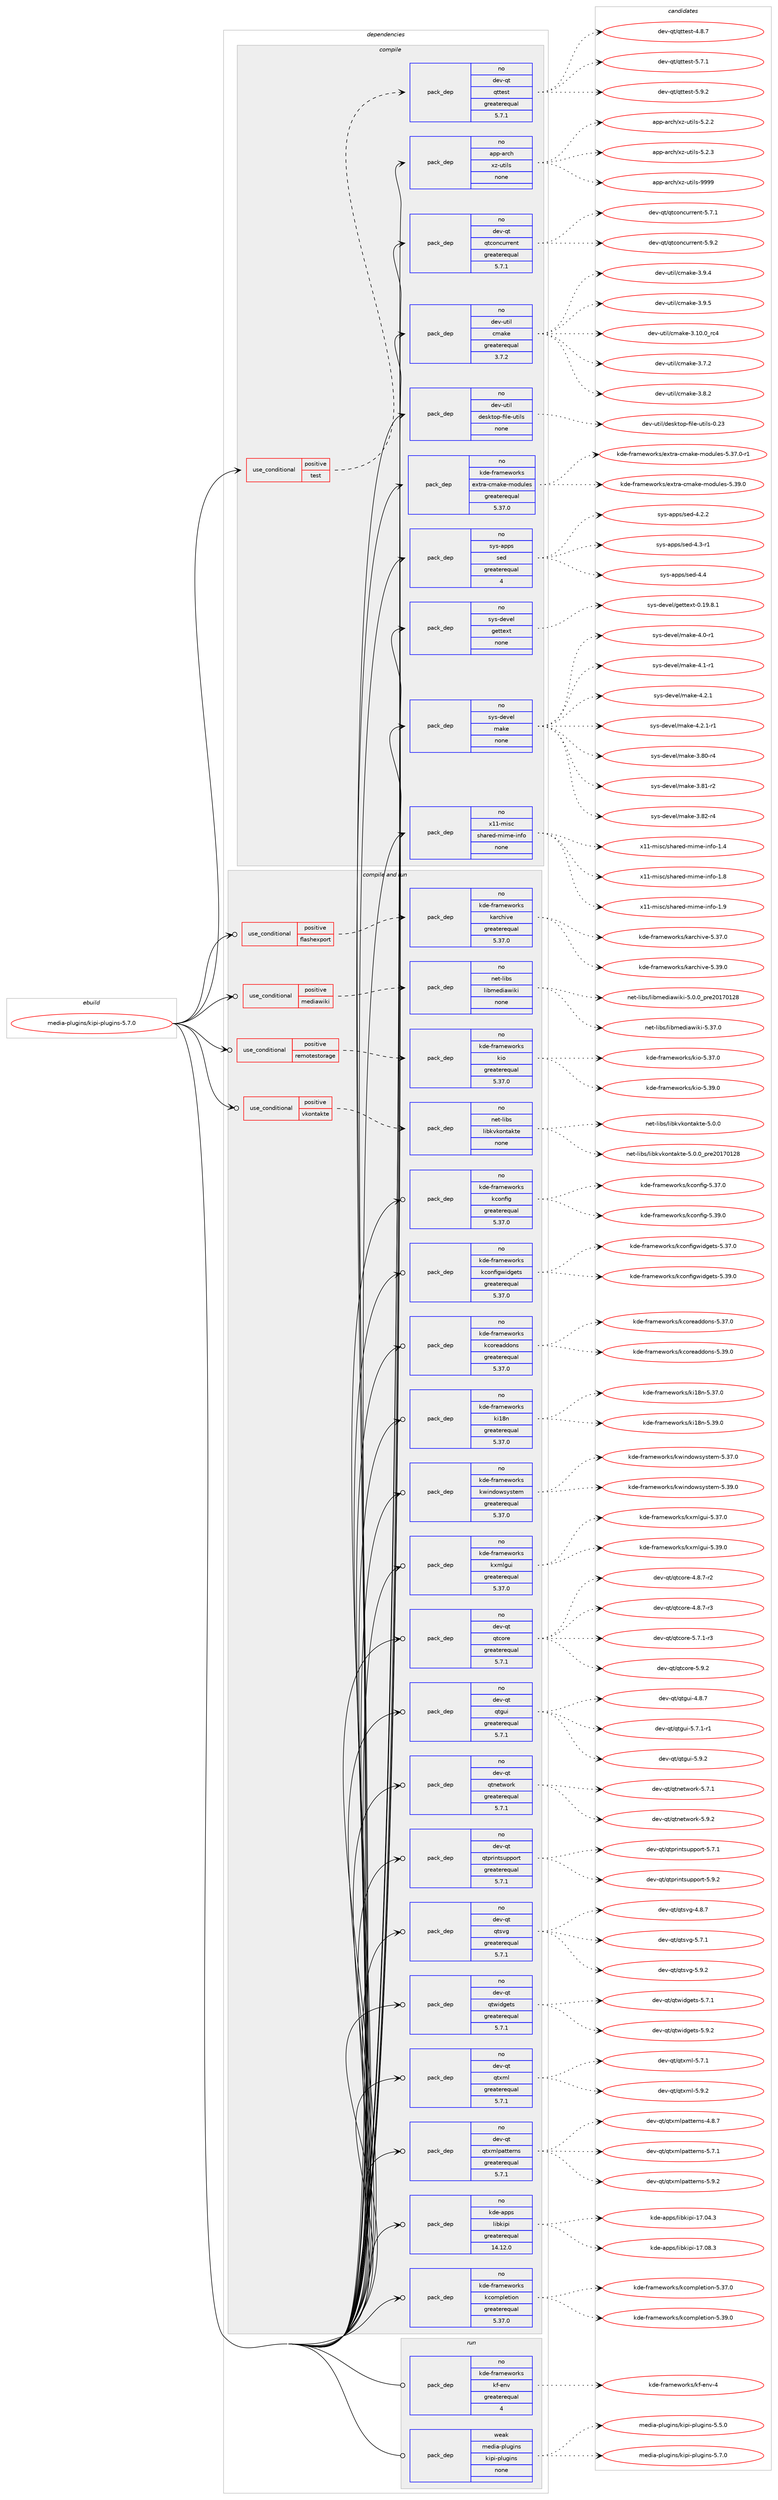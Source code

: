 digraph prolog {

# *************
# Graph options
# *************

newrank=true;
concentrate=true;
compound=true;
graph [rankdir=LR,fontname=Helvetica,fontsize=10,ranksep=1.5];#, ranksep=2.5, nodesep=0.2];
edge  [arrowhead=vee];
node  [fontname=Helvetica,fontsize=10];

# **********
# The ebuild
# **********

subgraph cluster_leftcol {
color=gray;
rank=same;
label=<<i>ebuild</i>>;
id [label="media-plugins/kipi-plugins-5.7.0", color=red, width=4, href="../media-plugins/kipi-plugins-5.7.0.svg"];
}

# ****************
# The dependencies
# ****************

subgraph cluster_midcol {
color=gray;
label=<<i>dependencies</i>>;
subgraph cluster_compile {
fillcolor="#eeeeee";
style=filled;
label=<<i>compile</i>>;
subgraph cond92418 {
dependency375012 [label=<<TABLE BORDER="0" CELLBORDER="1" CELLSPACING="0" CELLPADDING="4"><TR><TD ROWSPAN="3" CELLPADDING="10">use_conditional</TD></TR><TR><TD>positive</TD></TR><TR><TD>test</TD></TR></TABLE>>, shape=none, color=red];
subgraph pack276595 {
dependency375013 [label=<<TABLE BORDER="0" CELLBORDER="1" CELLSPACING="0" CELLPADDING="4" WIDTH="220"><TR><TD ROWSPAN="6" CELLPADDING="30">pack_dep</TD></TR><TR><TD WIDTH="110">no</TD></TR><TR><TD>dev-qt</TD></TR><TR><TD>qttest</TD></TR><TR><TD>greaterequal</TD></TR><TR><TD>5.7.1</TD></TR></TABLE>>, shape=none, color=blue];
}
dependency375012:e -> dependency375013:w [weight=20,style="dashed",arrowhead="vee"];
}
id:e -> dependency375012:w [weight=20,style="solid",arrowhead="vee"];
subgraph pack276596 {
dependency375014 [label=<<TABLE BORDER="0" CELLBORDER="1" CELLSPACING="0" CELLPADDING="4" WIDTH="220"><TR><TD ROWSPAN="6" CELLPADDING="30">pack_dep</TD></TR><TR><TD WIDTH="110">no</TD></TR><TR><TD>app-arch</TD></TR><TR><TD>xz-utils</TD></TR><TR><TD>none</TD></TR><TR><TD></TD></TR></TABLE>>, shape=none, color=blue];
}
id:e -> dependency375014:w [weight=20,style="solid",arrowhead="vee"];
subgraph pack276597 {
dependency375015 [label=<<TABLE BORDER="0" CELLBORDER="1" CELLSPACING="0" CELLPADDING="4" WIDTH="220"><TR><TD ROWSPAN="6" CELLPADDING="30">pack_dep</TD></TR><TR><TD WIDTH="110">no</TD></TR><TR><TD>dev-qt</TD></TR><TR><TD>qtconcurrent</TD></TR><TR><TD>greaterequal</TD></TR><TR><TD>5.7.1</TD></TR></TABLE>>, shape=none, color=blue];
}
id:e -> dependency375015:w [weight=20,style="solid",arrowhead="vee"];
subgraph pack276598 {
dependency375016 [label=<<TABLE BORDER="0" CELLBORDER="1" CELLSPACING="0" CELLPADDING="4" WIDTH="220"><TR><TD ROWSPAN="6" CELLPADDING="30">pack_dep</TD></TR><TR><TD WIDTH="110">no</TD></TR><TR><TD>dev-util</TD></TR><TR><TD>cmake</TD></TR><TR><TD>greaterequal</TD></TR><TR><TD>3.7.2</TD></TR></TABLE>>, shape=none, color=blue];
}
id:e -> dependency375016:w [weight=20,style="solid",arrowhead="vee"];
subgraph pack276599 {
dependency375017 [label=<<TABLE BORDER="0" CELLBORDER="1" CELLSPACING="0" CELLPADDING="4" WIDTH="220"><TR><TD ROWSPAN="6" CELLPADDING="30">pack_dep</TD></TR><TR><TD WIDTH="110">no</TD></TR><TR><TD>dev-util</TD></TR><TR><TD>desktop-file-utils</TD></TR><TR><TD>none</TD></TR><TR><TD></TD></TR></TABLE>>, shape=none, color=blue];
}
id:e -> dependency375017:w [weight=20,style="solid",arrowhead="vee"];
subgraph pack276600 {
dependency375018 [label=<<TABLE BORDER="0" CELLBORDER="1" CELLSPACING="0" CELLPADDING="4" WIDTH="220"><TR><TD ROWSPAN="6" CELLPADDING="30">pack_dep</TD></TR><TR><TD WIDTH="110">no</TD></TR><TR><TD>kde-frameworks</TD></TR><TR><TD>extra-cmake-modules</TD></TR><TR><TD>greaterequal</TD></TR><TR><TD>5.37.0</TD></TR></TABLE>>, shape=none, color=blue];
}
id:e -> dependency375018:w [weight=20,style="solid",arrowhead="vee"];
subgraph pack276601 {
dependency375019 [label=<<TABLE BORDER="0" CELLBORDER="1" CELLSPACING="0" CELLPADDING="4" WIDTH="220"><TR><TD ROWSPAN="6" CELLPADDING="30">pack_dep</TD></TR><TR><TD WIDTH="110">no</TD></TR><TR><TD>sys-apps</TD></TR><TR><TD>sed</TD></TR><TR><TD>greaterequal</TD></TR><TR><TD>4</TD></TR></TABLE>>, shape=none, color=blue];
}
id:e -> dependency375019:w [weight=20,style="solid",arrowhead="vee"];
subgraph pack276602 {
dependency375020 [label=<<TABLE BORDER="0" CELLBORDER="1" CELLSPACING="0" CELLPADDING="4" WIDTH="220"><TR><TD ROWSPAN="6" CELLPADDING="30">pack_dep</TD></TR><TR><TD WIDTH="110">no</TD></TR><TR><TD>sys-devel</TD></TR><TR><TD>gettext</TD></TR><TR><TD>none</TD></TR><TR><TD></TD></TR></TABLE>>, shape=none, color=blue];
}
id:e -> dependency375020:w [weight=20,style="solid",arrowhead="vee"];
subgraph pack276603 {
dependency375021 [label=<<TABLE BORDER="0" CELLBORDER="1" CELLSPACING="0" CELLPADDING="4" WIDTH="220"><TR><TD ROWSPAN="6" CELLPADDING="30">pack_dep</TD></TR><TR><TD WIDTH="110">no</TD></TR><TR><TD>sys-devel</TD></TR><TR><TD>make</TD></TR><TR><TD>none</TD></TR><TR><TD></TD></TR></TABLE>>, shape=none, color=blue];
}
id:e -> dependency375021:w [weight=20,style="solid",arrowhead="vee"];
subgraph pack276604 {
dependency375022 [label=<<TABLE BORDER="0" CELLBORDER="1" CELLSPACING="0" CELLPADDING="4" WIDTH="220"><TR><TD ROWSPAN="6" CELLPADDING="30">pack_dep</TD></TR><TR><TD WIDTH="110">no</TD></TR><TR><TD>x11-misc</TD></TR><TR><TD>shared-mime-info</TD></TR><TR><TD>none</TD></TR><TR><TD></TD></TR></TABLE>>, shape=none, color=blue];
}
id:e -> dependency375022:w [weight=20,style="solid",arrowhead="vee"];
}
subgraph cluster_compileandrun {
fillcolor="#eeeeee";
style=filled;
label=<<i>compile and run</i>>;
subgraph cond92419 {
dependency375023 [label=<<TABLE BORDER="0" CELLBORDER="1" CELLSPACING="0" CELLPADDING="4"><TR><TD ROWSPAN="3" CELLPADDING="10">use_conditional</TD></TR><TR><TD>positive</TD></TR><TR><TD>flashexport</TD></TR></TABLE>>, shape=none, color=red];
subgraph pack276605 {
dependency375024 [label=<<TABLE BORDER="0" CELLBORDER="1" CELLSPACING="0" CELLPADDING="4" WIDTH="220"><TR><TD ROWSPAN="6" CELLPADDING="30">pack_dep</TD></TR><TR><TD WIDTH="110">no</TD></TR><TR><TD>kde-frameworks</TD></TR><TR><TD>karchive</TD></TR><TR><TD>greaterequal</TD></TR><TR><TD>5.37.0</TD></TR></TABLE>>, shape=none, color=blue];
}
dependency375023:e -> dependency375024:w [weight=20,style="dashed",arrowhead="vee"];
}
id:e -> dependency375023:w [weight=20,style="solid",arrowhead="odotvee"];
subgraph cond92420 {
dependency375025 [label=<<TABLE BORDER="0" CELLBORDER="1" CELLSPACING="0" CELLPADDING="4"><TR><TD ROWSPAN="3" CELLPADDING="10">use_conditional</TD></TR><TR><TD>positive</TD></TR><TR><TD>mediawiki</TD></TR></TABLE>>, shape=none, color=red];
subgraph pack276606 {
dependency375026 [label=<<TABLE BORDER="0" CELLBORDER="1" CELLSPACING="0" CELLPADDING="4" WIDTH="220"><TR><TD ROWSPAN="6" CELLPADDING="30">pack_dep</TD></TR><TR><TD WIDTH="110">no</TD></TR><TR><TD>net-libs</TD></TR><TR><TD>libmediawiki</TD></TR><TR><TD>none</TD></TR><TR><TD></TD></TR></TABLE>>, shape=none, color=blue];
}
dependency375025:e -> dependency375026:w [weight=20,style="dashed",arrowhead="vee"];
}
id:e -> dependency375025:w [weight=20,style="solid",arrowhead="odotvee"];
subgraph cond92421 {
dependency375027 [label=<<TABLE BORDER="0" CELLBORDER="1" CELLSPACING="0" CELLPADDING="4"><TR><TD ROWSPAN="3" CELLPADDING="10">use_conditional</TD></TR><TR><TD>positive</TD></TR><TR><TD>remotestorage</TD></TR></TABLE>>, shape=none, color=red];
subgraph pack276607 {
dependency375028 [label=<<TABLE BORDER="0" CELLBORDER="1" CELLSPACING="0" CELLPADDING="4" WIDTH="220"><TR><TD ROWSPAN="6" CELLPADDING="30">pack_dep</TD></TR><TR><TD WIDTH="110">no</TD></TR><TR><TD>kde-frameworks</TD></TR><TR><TD>kio</TD></TR><TR><TD>greaterequal</TD></TR><TR><TD>5.37.0</TD></TR></TABLE>>, shape=none, color=blue];
}
dependency375027:e -> dependency375028:w [weight=20,style="dashed",arrowhead="vee"];
}
id:e -> dependency375027:w [weight=20,style="solid",arrowhead="odotvee"];
subgraph cond92422 {
dependency375029 [label=<<TABLE BORDER="0" CELLBORDER="1" CELLSPACING="0" CELLPADDING="4"><TR><TD ROWSPAN="3" CELLPADDING="10">use_conditional</TD></TR><TR><TD>positive</TD></TR><TR><TD>vkontakte</TD></TR></TABLE>>, shape=none, color=red];
subgraph pack276608 {
dependency375030 [label=<<TABLE BORDER="0" CELLBORDER="1" CELLSPACING="0" CELLPADDING="4" WIDTH="220"><TR><TD ROWSPAN="6" CELLPADDING="30">pack_dep</TD></TR><TR><TD WIDTH="110">no</TD></TR><TR><TD>net-libs</TD></TR><TR><TD>libkvkontakte</TD></TR><TR><TD>none</TD></TR><TR><TD></TD></TR></TABLE>>, shape=none, color=blue];
}
dependency375029:e -> dependency375030:w [weight=20,style="dashed",arrowhead="vee"];
}
id:e -> dependency375029:w [weight=20,style="solid",arrowhead="odotvee"];
subgraph pack276609 {
dependency375031 [label=<<TABLE BORDER="0" CELLBORDER="1" CELLSPACING="0" CELLPADDING="4" WIDTH="220"><TR><TD ROWSPAN="6" CELLPADDING="30">pack_dep</TD></TR><TR><TD WIDTH="110">no</TD></TR><TR><TD>dev-qt</TD></TR><TR><TD>qtcore</TD></TR><TR><TD>greaterequal</TD></TR><TR><TD>5.7.1</TD></TR></TABLE>>, shape=none, color=blue];
}
id:e -> dependency375031:w [weight=20,style="solid",arrowhead="odotvee"];
subgraph pack276610 {
dependency375032 [label=<<TABLE BORDER="0" CELLBORDER="1" CELLSPACING="0" CELLPADDING="4" WIDTH="220"><TR><TD ROWSPAN="6" CELLPADDING="30">pack_dep</TD></TR><TR><TD WIDTH="110">no</TD></TR><TR><TD>dev-qt</TD></TR><TR><TD>qtgui</TD></TR><TR><TD>greaterequal</TD></TR><TR><TD>5.7.1</TD></TR></TABLE>>, shape=none, color=blue];
}
id:e -> dependency375032:w [weight=20,style="solid",arrowhead="odotvee"];
subgraph pack276611 {
dependency375033 [label=<<TABLE BORDER="0" CELLBORDER="1" CELLSPACING="0" CELLPADDING="4" WIDTH="220"><TR><TD ROWSPAN="6" CELLPADDING="30">pack_dep</TD></TR><TR><TD WIDTH="110">no</TD></TR><TR><TD>dev-qt</TD></TR><TR><TD>qtnetwork</TD></TR><TR><TD>greaterequal</TD></TR><TR><TD>5.7.1</TD></TR></TABLE>>, shape=none, color=blue];
}
id:e -> dependency375033:w [weight=20,style="solid",arrowhead="odotvee"];
subgraph pack276612 {
dependency375034 [label=<<TABLE BORDER="0" CELLBORDER="1" CELLSPACING="0" CELLPADDING="4" WIDTH="220"><TR><TD ROWSPAN="6" CELLPADDING="30">pack_dep</TD></TR><TR><TD WIDTH="110">no</TD></TR><TR><TD>dev-qt</TD></TR><TR><TD>qtprintsupport</TD></TR><TR><TD>greaterequal</TD></TR><TR><TD>5.7.1</TD></TR></TABLE>>, shape=none, color=blue];
}
id:e -> dependency375034:w [weight=20,style="solid",arrowhead="odotvee"];
subgraph pack276613 {
dependency375035 [label=<<TABLE BORDER="0" CELLBORDER="1" CELLSPACING="0" CELLPADDING="4" WIDTH="220"><TR><TD ROWSPAN="6" CELLPADDING="30">pack_dep</TD></TR><TR><TD WIDTH="110">no</TD></TR><TR><TD>dev-qt</TD></TR><TR><TD>qtsvg</TD></TR><TR><TD>greaterequal</TD></TR><TR><TD>5.7.1</TD></TR></TABLE>>, shape=none, color=blue];
}
id:e -> dependency375035:w [weight=20,style="solid",arrowhead="odotvee"];
subgraph pack276614 {
dependency375036 [label=<<TABLE BORDER="0" CELLBORDER="1" CELLSPACING="0" CELLPADDING="4" WIDTH="220"><TR><TD ROWSPAN="6" CELLPADDING="30">pack_dep</TD></TR><TR><TD WIDTH="110">no</TD></TR><TR><TD>dev-qt</TD></TR><TR><TD>qtwidgets</TD></TR><TR><TD>greaterequal</TD></TR><TR><TD>5.7.1</TD></TR></TABLE>>, shape=none, color=blue];
}
id:e -> dependency375036:w [weight=20,style="solid",arrowhead="odotvee"];
subgraph pack276615 {
dependency375037 [label=<<TABLE BORDER="0" CELLBORDER="1" CELLSPACING="0" CELLPADDING="4" WIDTH="220"><TR><TD ROWSPAN="6" CELLPADDING="30">pack_dep</TD></TR><TR><TD WIDTH="110">no</TD></TR><TR><TD>dev-qt</TD></TR><TR><TD>qtxml</TD></TR><TR><TD>greaterequal</TD></TR><TR><TD>5.7.1</TD></TR></TABLE>>, shape=none, color=blue];
}
id:e -> dependency375037:w [weight=20,style="solid",arrowhead="odotvee"];
subgraph pack276616 {
dependency375038 [label=<<TABLE BORDER="0" CELLBORDER="1" CELLSPACING="0" CELLPADDING="4" WIDTH="220"><TR><TD ROWSPAN="6" CELLPADDING="30">pack_dep</TD></TR><TR><TD WIDTH="110">no</TD></TR><TR><TD>dev-qt</TD></TR><TR><TD>qtxmlpatterns</TD></TR><TR><TD>greaterequal</TD></TR><TR><TD>5.7.1</TD></TR></TABLE>>, shape=none, color=blue];
}
id:e -> dependency375038:w [weight=20,style="solid",arrowhead="odotvee"];
subgraph pack276617 {
dependency375039 [label=<<TABLE BORDER="0" CELLBORDER="1" CELLSPACING="0" CELLPADDING="4" WIDTH="220"><TR><TD ROWSPAN="6" CELLPADDING="30">pack_dep</TD></TR><TR><TD WIDTH="110">no</TD></TR><TR><TD>kde-apps</TD></TR><TR><TD>libkipi</TD></TR><TR><TD>greaterequal</TD></TR><TR><TD>14.12.0</TD></TR></TABLE>>, shape=none, color=blue];
}
id:e -> dependency375039:w [weight=20,style="solid",arrowhead="odotvee"];
subgraph pack276618 {
dependency375040 [label=<<TABLE BORDER="0" CELLBORDER="1" CELLSPACING="0" CELLPADDING="4" WIDTH="220"><TR><TD ROWSPAN="6" CELLPADDING="30">pack_dep</TD></TR><TR><TD WIDTH="110">no</TD></TR><TR><TD>kde-frameworks</TD></TR><TR><TD>kcompletion</TD></TR><TR><TD>greaterequal</TD></TR><TR><TD>5.37.0</TD></TR></TABLE>>, shape=none, color=blue];
}
id:e -> dependency375040:w [weight=20,style="solid",arrowhead="odotvee"];
subgraph pack276619 {
dependency375041 [label=<<TABLE BORDER="0" CELLBORDER="1" CELLSPACING="0" CELLPADDING="4" WIDTH="220"><TR><TD ROWSPAN="6" CELLPADDING="30">pack_dep</TD></TR><TR><TD WIDTH="110">no</TD></TR><TR><TD>kde-frameworks</TD></TR><TR><TD>kconfig</TD></TR><TR><TD>greaterequal</TD></TR><TR><TD>5.37.0</TD></TR></TABLE>>, shape=none, color=blue];
}
id:e -> dependency375041:w [weight=20,style="solid",arrowhead="odotvee"];
subgraph pack276620 {
dependency375042 [label=<<TABLE BORDER="0" CELLBORDER="1" CELLSPACING="0" CELLPADDING="4" WIDTH="220"><TR><TD ROWSPAN="6" CELLPADDING="30">pack_dep</TD></TR><TR><TD WIDTH="110">no</TD></TR><TR><TD>kde-frameworks</TD></TR><TR><TD>kconfigwidgets</TD></TR><TR><TD>greaterequal</TD></TR><TR><TD>5.37.0</TD></TR></TABLE>>, shape=none, color=blue];
}
id:e -> dependency375042:w [weight=20,style="solid",arrowhead="odotvee"];
subgraph pack276621 {
dependency375043 [label=<<TABLE BORDER="0" CELLBORDER="1" CELLSPACING="0" CELLPADDING="4" WIDTH="220"><TR><TD ROWSPAN="6" CELLPADDING="30">pack_dep</TD></TR><TR><TD WIDTH="110">no</TD></TR><TR><TD>kde-frameworks</TD></TR><TR><TD>kcoreaddons</TD></TR><TR><TD>greaterequal</TD></TR><TR><TD>5.37.0</TD></TR></TABLE>>, shape=none, color=blue];
}
id:e -> dependency375043:w [weight=20,style="solid",arrowhead="odotvee"];
subgraph pack276622 {
dependency375044 [label=<<TABLE BORDER="0" CELLBORDER="1" CELLSPACING="0" CELLPADDING="4" WIDTH="220"><TR><TD ROWSPAN="6" CELLPADDING="30">pack_dep</TD></TR><TR><TD WIDTH="110">no</TD></TR><TR><TD>kde-frameworks</TD></TR><TR><TD>ki18n</TD></TR><TR><TD>greaterequal</TD></TR><TR><TD>5.37.0</TD></TR></TABLE>>, shape=none, color=blue];
}
id:e -> dependency375044:w [weight=20,style="solid",arrowhead="odotvee"];
subgraph pack276623 {
dependency375045 [label=<<TABLE BORDER="0" CELLBORDER="1" CELLSPACING="0" CELLPADDING="4" WIDTH="220"><TR><TD ROWSPAN="6" CELLPADDING="30">pack_dep</TD></TR><TR><TD WIDTH="110">no</TD></TR><TR><TD>kde-frameworks</TD></TR><TR><TD>kwindowsystem</TD></TR><TR><TD>greaterequal</TD></TR><TR><TD>5.37.0</TD></TR></TABLE>>, shape=none, color=blue];
}
id:e -> dependency375045:w [weight=20,style="solid",arrowhead="odotvee"];
subgraph pack276624 {
dependency375046 [label=<<TABLE BORDER="0" CELLBORDER="1" CELLSPACING="0" CELLPADDING="4" WIDTH="220"><TR><TD ROWSPAN="6" CELLPADDING="30">pack_dep</TD></TR><TR><TD WIDTH="110">no</TD></TR><TR><TD>kde-frameworks</TD></TR><TR><TD>kxmlgui</TD></TR><TR><TD>greaterequal</TD></TR><TR><TD>5.37.0</TD></TR></TABLE>>, shape=none, color=blue];
}
id:e -> dependency375046:w [weight=20,style="solid",arrowhead="odotvee"];
}
subgraph cluster_run {
fillcolor="#eeeeee";
style=filled;
label=<<i>run</i>>;
subgraph pack276625 {
dependency375047 [label=<<TABLE BORDER="0" CELLBORDER="1" CELLSPACING="0" CELLPADDING="4" WIDTH="220"><TR><TD ROWSPAN="6" CELLPADDING="30">pack_dep</TD></TR><TR><TD WIDTH="110">no</TD></TR><TR><TD>kde-frameworks</TD></TR><TR><TD>kf-env</TD></TR><TR><TD>greaterequal</TD></TR><TR><TD>4</TD></TR></TABLE>>, shape=none, color=blue];
}
id:e -> dependency375047:w [weight=20,style="solid",arrowhead="odot"];
subgraph pack276626 {
dependency375048 [label=<<TABLE BORDER="0" CELLBORDER="1" CELLSPACING="0" CELLPADDING="4" WIDTH="220"><TR><TD ROWSPAN="6" CELLPADDING="30">pack_dep</TD></TR><TR><TD WIDTH="110">weak</TD></TR><TR><TD>media-plugins</TD></TR><TR><TD>kipi-plugins</TD></TR><TR><TD>none</TD></TR><TR><TD></TD></TR></TABLE>>, shape=none, color=blue];
}
id:e -> dependency375048:w [weight=20,style="solid",arrowhead="odot"];
}
}

# **************
# The candidates
# **************

subgraph cluster_choices {
rank=same;
color=gray;
label=<<i>candidates</i>>;

subgraph choice276595 {
color=black;
nodesep=1;
choice1001011184511311647113116116101115116455246564655 [label="dev-qt/qttest-4.8.7", color=red, width=4,href="../dev-qt/qttest-4.8.7.svg"];
choice1001011184511311647113116116101115116455346554649 [label="dev-qt/qttest-5.7.1", color=red, width=4,href="../dev-qt/qttest-5.7.1.svg"];
choice1001011184511311647113116116101115116455346574650 [label="dev-qt/qttest-5.9.2", color=red, width=4,href="../dev-qt/qttest-5.9.2.svg"];
dependency375013:e -> choice1001011184511311647113116116101115116455246564655:w [style=dotted,weight="100"];
dependency375013:e -> choice1001011184511311647113116116101115116455346554649:w [style=dotted,weight="100"];
dependency375013:e -> choice1001011184511311647113116116101115116455346574650:w [style=dotted,weight="100"];
}
subgraph choice276596 {
color=black;
nodesep=1;
choice971121124597114991044712012245117116105108115455346504650 [label="app-arch/xz-utils-5.2.2", color=red, width=4,href="../app-arch/xz-utils-5.2.2.svg"];
choice971121124597114991044712012245117116105108115455346504651 [label="app-arch/xz-utils-5.2.3", color=red, width=4,href="../app-arch/xz-utils-5.2.3.svg"];
choice9711211245971149910447120122451171161051081154557575757 [label="app-arch/xz-utils-9999", color=red, width=4,href="../app-arch/xz-utils-9999.svg"];
dependency375014:e -> choice971121124597114991044712012245117116105108115455346504650:w [style=dotted,weight="100"];
dependency375014:e -> choice971121124597114991044712012245117116105108115455346504651:w [style=dotted,weight="100"];
dependency375014:e -> choice9711211245971149910447120122451171161051081154557575757:w [style=dotted,weight="100"];
}
subgraph choice276597 {
color=black;
nodesep=1;
choice10010111845113116471131169911111099117114114101110116455346554649 [label="dev-qt/qtconcurrent-5.7.1", color=red, width=4,href="../dev-qt/qtconcurrent-5.7.1.svg"];
choice10010111845113116471131169911111099117114114101110116455346574650 [label="dev-qt/qtconcurrent-5.9.2", color=red, width=4,href="../dev-qt/qtconcurrent-5.9.2.svg"];
dependency375015:e -> choice10010111845113116471131169911111099117114114101110116455346554649:w [style=dotted,weight="100"];
dependency375015:e -> choice10010111845113116471131169911111099117114114101110116455346574650:w [style=dotted,weight="100"];
}
subgraph choice276598 {
color=black;
nodesep=1;
choice1001011184511711610510847991099710710145514649484648951149952 [label="dev-util/cmake-3.10.0_rc4", color=red, width=4,href="../dev-util/cmake-3.10.0_rc4.svg"];
choice10010111845117116105108479910997107101455146554650 [label="dev-util/cmake-3.7.2", color=red, width=4,href="../dev-util/cmake-3.7.2.svg"];
choice10010111845117116105108479910997107101455146564650 [label="dev-util/cmake-3.8.2", color=red, width=4,href="../dev-util/cmake-3.8.2.svg"];
choice10010111845117116105108479910997107101455146574652 [label="dev-util/cmake-3.9.4", color=red, width=4,href="../dev-util/cmake-3.9.4.svg"];
choice10010111845117116105108479910997107101455146574653 [label="dev-util/cmake-3.9.5", color=red, width=4,href="../dev-util/cmake-3.9.5.svg"];
dependency375016:e -> choice1001011184511711610510847991099710710145514649484648951149952:w [style=dotted,weight="100"];
dependency375016:e -> choice10010111845117116105108479910997107101455146554650:w [style=dotted,weight="100"];
dependency375016:e -> choice10010111845117116105108479910997107101455146564650:w [style=dotted,weight="100"];
dependency375016:e -> choice10010111845117116105108479910997107101455146574652:w [style=dotted,weight="100"];
dependency375016:e -> choice10010111845117116105108479910997107101455146574653:w [style=dotted,weight="100"];
}
subgraph choice276599 {
color=black;
nodesep=1;
choice100101118451171161051084710010111510711611111245102105108101451171161051081154548465051 [label="dev-util/desktop-file-utils-0.23", color=red, width=4,href="../dev-util/desktop-file-utils-0.23.svg"];
dependency375017:e -> choice100101118451171161051084710010111510711611111245102105108101451171161051081154548465051:w [style=dotted,weight="100"];
}
subgraph choice276600 {
color=black;
nodesep=1;
choice1071001014510211497109101119111114107115471011201161149745991099710710145109111100117108101115455346515546484511449 [label="kde-frameworks/extra-cmake-modules-5.37.0-r1", color=red, width=4,href="../kde-frameworks/extra-cmake-modules-5.37.0-r1.svg"];
choice107100101451021149710910111911111410711547101120116114974599109971071014510911110011710810111545534651574648 [label="kde-frameworks/extra-cmake-modules-5.39.0", color=red, width=4,href="../kde-frameworks/extra-cmake-modules-5.39.0.svg"];
dependency375018:e -> choice1071001014510211497109101119111114107115471011201161149745991099710710145109111100117108101115455346515546484511449:w [style=dotted,weight="100"];
dependency375018:e -> choice107100101451021149710910111911111410711547101120116114974599109971071014510911110011710810111545534651574648:w [style=dotted,weight="100"];
}
subgraph choice276601 {
color=black;
nodesep=1;
choice115121115459711211211547115101100455246504650 [label="sys-apps/sed-4.2.2", color=red, width=4,href="../sys-apps/sed-4.2.2.svg"];
choice115121115459711211211547115101100455246514511449 [label="sys-apps/sed-4.3-r1", color=red, width=4,href="../sys-apps/sed-4.3-r1.svg"];
choice11512111545971121121154711510110045524652 [label="sys-apps/sed-4.4", color=red, width=4,href="../sys-apps/sed-4.4.svg"];
dependency375019:e -> choice115121115459711211211547115101100455246504650:w [style=dotted,weight="100"];
dependency375019:e -> choice115121115459711211211547115101100455246514511449:w [style=dotted,weight="100"];
dependency375019:e -> choice11512111545971121121154711510110045524652:w [style=dotted,weight="100"];
}
subgraph choice276602 {
color=black;
nodesep=1;
choice1151211154510010111810110847103101116116101120116454846495746564649 [label="sys-devel/gettext-0.19.8.1", color=red, width=4,href="../sys-devel/gettext-0.19.8.1.svg"];
dependency375020:e -> choice1151211154510010111810110847103101116116101120116454846495746564649:w [style=dotted,weight="100"];
}
subgraph choice276603 {
color=black;
nodesep=1;
choice11512111545100101118101108471099710710145514656484511452 [label="sys-devel/make-3.80-r4", color=red, width=4,href="../sys-devel/make-3.80-r4.svg"];
choice11512111545100101118101108471099710710145514656494511450 [label="sys-devel/make-3.81-r2", color=red, width=4,href="../sys-devel/make-3.81-r2.svg"];
choice11512111545100101118101108471099710710145514656504511452 [label="sys-devel/make-3.82-r4", color=red, width=4,href="../sys-devel/make-3.82-r4.svg"];
choice115121115451001011181011084710997107101455246484511449 [label="sys-devel/make-4.0-r1", color=red, width=4,href="../sys-devel/make-4.0-r1.svg"];
choice115121115451001011181011084710997107101455246494511449 [label="sys-devel/make-4.1-r1", color=red, width=4,href="../sys-devel/make-4.1-r1.svg"];
choice115121115451001011181011084710997107101455246504649 [label="sys-devel/make-4.2.1", color=red, width=4,href="../sys-devel/make-4.2.1.svg"];
choice1151211154510010111810110847109971071014552465046494511449 [label="sys-devel/make-4.2.1-r1", color=red, width=4,href="../sys-devel/make-4.2.1-r1.svg"];
dependency375021:e -> choice11512111545100101118101108471099710710145514656484511452:w [style=dotted,weight="100"];
dependency375021:e -> choice11512111545100101118101108471099710710145514656494511450:w [style=dotted,weight="100"];
dependency375021:e -> choice11512111545100101118101108471099710710145514656504511452:w [style=dotted,weight="100"];
dependency375021:e -> choice115121115451001011181011084710997107101455246484511449:w [style=dotted,weight="100"];
dependency375021:e -> choice115121115451001011181011084710997107101455246494511449:w [style=dotted,weight="100"];
dependency375021:e -> choice115121115451001011181011084710997107101455246504649:w [style=dotted,weight="100"];
dependency375021:e -> choice1151211154510010111810110847109971071014552465046494511449:w [style=dotted,weight="100"];
}
subgraph choice276604 {
color=black;
nodesep=1;
choice120494945109105115994711510497114101100451091051091014510511010211145494652 [label="x11-misc/shared-mime-info-1.4", color=red, width=4,href="../x11-misc/shared-mime-info-1.4.svg"];
choice120494945109105115994711510497114101100451091051091014510511010211145494656 [label="x11-misc/shared-mime-info-1.8", color=red, width=4,href="../x11-misc/shared-mime-info-1.8.svg"];
choice120494945109105115994711510497114101100451091051091014510511010211145494657 [label="x11-misc/shared-mime-info-1.9", color=red, width=4,href="../x11-misc/shared-mime-info-1.9.svg"];
dependency375022:e -> choice120494945109105115994711510497114101100451091051091014510511010211145494652:w [style=dotted,weight="100"];
dependency375022:e -> choice120494945109105115994711510497114101100451091051091014510511010211145494656:w [style=dotted,weight="100"];
dependency375022:e -> choice120494945109105115994711510497114101100451091051091014510511010211145494657:w [style=dotted,weight="100"];
}
subgraph choice276605 {
color=black;
nodesep=1;
choice107100101451021149710910111911111410711547107971149910410511810145534651554648 [label="kde-frameworks/karchive-5.37.0", color=red, width=4,href="../kde-frameworks/karchive-5.37.0.svg"];
choice107100101451021149710910111911111410711547107971149910410511810145534651574648 [label="kde-frameworks/karchive-5.39.0", color=red, width=4,href="../kde-frameworks/karchive-5.39.0.svg"];
dependency375024:e -> choice107100101451021149710910111911111410711547107971149910410511810145534651554648:w [style=dotted,weight="100"];
dependency375024:e -> choice107100101451021149710910111911111410711547107971149910410511810145534651574648:w [style=dotted,weight="100"];
}
subgraph choice276606 {
color=black;
nodesep=1;
choice1101011164510810598115471081059810910110010597119105107105455346484648951121141015048495548495056 [label="net-libs/libmediawiki-5.0.0_pre20170128", color=red, width=4,href="../net-libs/libmediawiki-5.0.0_pre20170128.svg"];
choice110101116451081059811547108105981091011001059711910510710545534651554648 [label="net-libs/libmediawiki-5.37.0", color=red, width=4,href="../net-libs/libmediawiki-5.37.0.svg"];
dependency375026:e -> choice1101011164510810598115471081059810910110010597119105107105455346484648951121141015048495548495056:w [style=dotted,weight="100"];
dependency375026:e -> choice110101116451081059811547108105981091011001059711910510710545534651554648:w [style=dotted,weight="100"];
}
subgraph choice276607 {
color=black;
nodesep=1;
choice10710010145102114971091011191111141071154710710511145534651554648 [label="kde-frameworks/kio-5.37.0", color=red, width=4,href="../kde-frameworks/kio-5.37.0.svg"];
choice10710010145102114971091011191111141071154710710511145534651574648 [label="kde-frameworks/kio-5.39.0", color=red, width=4,href="../kde-frameworks/kio-5.39.0.svg"];
dependency375028:e -> choice10710010145102114971091011191111141071154710710511145534651554648:w [style=dotted,weight="100"];
dependency375028:e -> choice10710010145102114971091011191111141071154710710511145534651574648:w [style=dotted,weight="100"];
}
subgraph choice276608 {
color=black;
nodesep=1;
choice1101011164510810598115471081059810711810711111011697107116101455346484648 [label="net-libs/libkvkontakte-5.0.0", color=red, width=4,href="../net-libs/libkvkontakte-5.0.0.svg"];
choice1101011164510810598115471081059810711810711111011697107116101455346484648951121141015048495548495056 [label="net-libs/libkvkontakte-5.0.0_pre20170128", color=red, width=4,href="../net-libs/libkvkontakte-5.0.0_pre20170128.svg"];
dependency375030:e -> choice1101011164510810598115471081059810711810711111011697107116101455346484648:w [style=dotted,weight="100"];
dependency375030:e -> choice1101011164510810598115471081059810711810711111011697107116101455346484648951121141015048495548495056:w [style=dotted,weight="100"];
}
subgraph choice276609 {
color=black;
nodesep=1;
choice1001011184511311647113116991111141014552465646554511450 [label="dev-qt/qtcore-4.8.7-r2", color=red, width=4,href="../dev-qt/qtcore-4.8.7-r2.svg"];
choice1001011184511311647113116991111141014552465646554511451 [label="dev-qt/qtcore-4.8.7-r3", color=red, width=4,href="../dev-qt/qtcore-4.8.7-r3.svg"];
choice1001011184511311647113116991111141014553465546494511451 [label="dev-qt/qtcore-5.7.1-r3", color=red, width=4,href="../dev-qt/qtcore-5.7.1-r3.svg"];
choice100101118451131164711311699111114101455346574650 [label="dev-qt/qtcore-5.9.2", color=red, width=4,href="../dev-qt/qtcore-5.9.2.svg"];
dependency375031:e -> choice1001011184511311647113116991111141014552465646554511450:w [style=dotted,weight="100"];
dependency375031:e -> choice1001011184511311647113116991111141014552465646554511451:w [style=dotted,weight="100"];
dependency375031:e -> choice1001011184511311647113116991111141014553465546494511451:w [style=dotted,weight="100"];
dependency375031:e -> choice100101118451131164711311699111114101455346574650:w [style=dotted,weight="100"];
}
subgraph choice276610 {
color=black;
nodesep=1;
choice1001011184511311647113116103117105455246564655 [label="dev-qt/qtgui-4.8.7", color=red, width=4,href="../dev-qt/qtgui-4.8.7.svg"];
choice10010111845113116471131161031171054553465546494511449 [label="dev-qt/qtgui-5.7.1-r1", color=red, width=4,href="../dev-qt/qtgui-5.7.1-r1.svg"];
choice1001011184511311647113116103117105455346574650 [label="dev-qt/qtgui-5.9.2", color=red, width=4,href="../dev-qt/qtgui-5.9.2.svg"];
dependency375032:e -> choice1001011184511311647113116103117105455246564655:w [style=dotted,weight="100"];
dependency375032:e -> choice10010111845113116471131161031171054553465546494511449:w [style=dotted,weight="100"];
dependency375032:e -> choice1001011184511311647113116103117105455346574650:w [style=dotted,weight="100"];
}
subgraph choice276611 {
color=black;
nodesep=1;
choice1001011184511311647113116110101116119111114107455346554649 [label="dev-qt/qtnetwork-5.7.1", color=red, width=4,href="../dev-qt/qtnetwork-5.7.1.svg"];
choice1001011184511311647113116110101116119111114107455346574650 [label="dev-qt/qtnetwork-5.9.2", color=red, width=4,href="../dev-qt/qtnetwork-5.9.2.svg"];
dependency375033:e -> choice1001011184511311647113116110101116119111114107455346554649:w [style=dotted,weight="100"];
dependency375033:e -> choice1001011184511311647113116110101116119111114107455346574650:w [style=dotted,weight="100"];
}
subgraph choice276612 {
color=black;
nodesep=1;
choice1001011184511311647113116112114105110116115117112112111114116455346554649 [label="dev-qt/qtprintsupport-5.7.1", color=red, width=4,href="../dev-qt/qtprintsupport-5.7.1.svg"];
choice1001011184511311647113116112114105110116115117112112111114116455346574650 [label="dev-qt/qtprintsupport-5.9.2", color=red, width=4,href="../dev-qt/qtprintsupport-5.9.2.svg"];
dependency375034:e -> choice1001011184511311647113116112114105110116115117112112111114116455346554649:w [style=dotted,weight="100"];
dependency375034:e -> choice1001011184511311647113116112114105110116115117112112111114116455346574650:w [style=dotted,weight="100"];
}
subgraph choice276613 {
color=black;
nodesep=1;
choice1001011184511311647113116115118103455246564655 [label="dev-qt/qtsvg-4.8.7", color=red, width=4,href="../dev-qt/qtsvg-4.8.7.svg"];
choice1001011184511311647113116115118103455346554649 [label="dev-qt/qtsvg-5.7.1", color=red, width=4,href="../dev-qt/qtsvg-5.7.1.svg"];
choice1001011184511311647113116115118103455346574650 [label="dev-qt/qtsvg-5.9.2", color=red, width=4,href="../dev-qt/qtsvg-5.9.2.svg"];
dependency375035:e -> choice1001011184511311647113116115118103455246564655:w [style=dotted,weight="100"];
dependency375035:e -> choice1001011184511311647113116115118103455346554649:w [style=dotted,weight="100"];
dependency375035:e -> choice1001011184511311647113116115118103455346574650:w [style=dotted,weight="100"];
}
subgraph choice276614 {
color=black;
nodesep=1;
choice1001011184511311647113116119105100103101116115455346554649 [label="dev-qt/qtwidgets-5.7.1", color=red, width=4,href="../dev-qt/qtwidgets-5.7.1.svg"];
choice1001011184511311647113116119105100103101116115455346574650 [label="dev-qt/qtwidgets-5.9.2", color=red, width=4,href="../dev-qt/qtwidgets-5.9.2.svg"];
dependency375036:e -> choice1001011184511311647113116119105100103101116115455346554649:w [style=dotted,weight="100"];
dependency375036:e -> choice1001011184511311647113116119105100103101116115455346574650:w [style=dotted,weight="100"];
}
subgraph choice276615 {
color=black;
nodesep=1;
choice1001011184511311647113116120109108455346554649 [label="dev-qt/qtxml-5.7.1", color=red, width=4,href="../dev-qt/qtxml-5.7.1.svg"];
choice1001011184511311647113116120109108455346574650 [label="dev-qt/qtxml-5.9.2", color=red, width=4,href="../dev-qt/qtxml-5.9.2.svg"];
dependency375037:e -> choice1001011184511311647113116120109108455346554649:w [style=dotted,weight="100"];
dependency375037:e -> choice1001011184511311647113116120109108455346574650:w [style=dotted,weight="100"];
}
subgraph choice276616 {
color=black;
nodesep=1;
choice100101118451131164711311612010910811297116116101114110115455246564655 [label="dev-qt/qtxmlpatterns-4.8.7", color=red, width=4,href="../dev-qt/qtxmlpatterns-4.8.7.svg"];
choice100101118451131164711311612010910811297116116101114110115455346554649 [label="dev-qt/qtxmlpatterns-5.7.1", color=red, width=4,href="../dev-qt/qtxmlpatterns-5.7.1.svg"];
choice100101118451131164711311612010910811297116116101114110115455346574650 [label="dev-qt/qtxmlpatterns-5.9.2", color=red, width=4,href="../dev-qt/qtxmlpatterns-5.9.2.svg"];
dependency375038:e -> choice100101118451131164711311612010910811297116116101114110115455246564655:w [style=dotted,weight="100"];
dependency375038:e -> choice100101118451131164711311612010910811297116116101114110115455346554649:w [style=dotted,weight="100"];
dependency375038:e -> choice100101118451131164711311612010910811297116116101114110115455346574650:w [style=dotted,weight="100"];
}
subgraph choice276617 {
color=black;
nodesep=1;
choice107100101459711211211547108105981071051121054549554648524651 [label="kde-apps/libkipi-17.04.3", color=red, width=4,href="../kde-apps/libkipi-17.04.3.svg"];
choice107100101459711211211547108105981071051121054549554648564651 [label="kde-apps/libkipi-17.08.3", color=red, width=4,href="../kde-apps/libkipi-17.08.3.svg"];
dependency375039:e -> choice107100101459711211211547108105981071051121054549554648524651:w [style=dotted,weight="100"];
dependency375039:e -> choice107100101459711211211547108105981071051121054549554648564651:w [style=dotted,weight="100"];
}
subgraph choice276618 {
color=black;
nodesep=1;
choice1071001014510211497109101119111114107115471079911110911210810111610511111045534651554648 [label="kde-frameworks/kcompletion-5.37.0", color=red, width=4,href="../kde-frameworks/kcompletion-5.37.0.svg"];
choice1071001014510211497109101119111114107115471079911110911210810111610511111045534651574648 [label="kde-frameworks/kcompletion-5.39.0", color=red, width=4,href="../kde-frameworks/kcompletion-5.39.0.svg"];
dependency375040:e -> choice1071001014510211497109101119111114107115471079911110911210810111610511111045534651554648:w [style=dotted,weight="100"];
dependency375040:e -> choice1071001014510211497109101119111114107115471079911110911210810111610511111045534651574648:w [style=dotted,weight="100"];
}
subgraph choice276619 {
color=black;
nodesep=1;
choice1071001014510211497109101119111114107115471079911111010210510345534651554648 [label="kde-frameworks/kconfig-5.37.0", color=red, width=4,href="../kde-frameworks/kconfig-5.37.0.svg"];
choice1071001014510211497109101119111114107115471079911111010210510345534651574648 [label="kde-frameworks/kconfig-5.39.0", color=red, width=4,href="../kde-frameworks/kconfig-5.39.0.svg"];
dependency375041:e -> choice1071001014510211497109101119111114107115471079911111010210510345534651554648:w [style=dotted,weight="100"];
dependency375041:e -> choice1071001014510211497109101119111114107115471079911111010210510345534651574648:w [style=dotted,weight="100"];
}
subgraph choice276620 {
color=black;
nodesep=1;
choice1071001014510211497109101119111114107115471079911111010210510311910510010310111611545534651554648 [label="kde-frameworks/kconfigwidgets-5.37.0", color=red, width=4,href="../kde-frameworks/kconfigwidgets-5.37.0.svg"];
choice1071001014510211497109101119111114107115471079911111010210510311910510010310111611545534651574648 [label="kde-frameworks/kconfigwidgets-5.39.0", color=red, width=4,href="../kde-frameworks/kconfigwidgets-5.39.0.svg"];
dependency375042:e -> choice1071001014510211497109101119111114107115471079911111010210510311910510010310111611545534651554648:w [style=dotted,weight="100"];
dependency375042:e -> choice1071001014510211497109101119111114107115471079911111010210510311910510010310111611545534651574648:w [style=dotted,weight="100"];
}
subgraph choice276621 {
color=black;
nodesep=1;
choice107100101451021149710910111911111410711547107991111141019710010011111011545534651554648 [label="kde-frameworks/kcoreaddons-5.37.0", color=red, width=4,href="../kde-frameworks/kcoreaddons-5.37.0.svg"];
choice107100101451021149710910111911111410711547107991111141019710010011111011545534651574648 [label="kde-frameworks/kcoreaddons-5.39.0", color=red, width=4,href="../kde-frameworks/kcoreaddons-5.39.0.svg"];
dependency375043:e -> choice107100101451021149710910111911111410711547107991111141019710010011111011545534651554648:w [style=dotted,weight="100"];
dependency375043:e -> choice107100101451021149710910111911111410711547107991111141019710010011111011545534651574648:w [style=dotted,weight="100"];
}
subgraph choice276622 {
color=black;
nodesep=1;
choice107100101451021149710910111911111410711547107105495611045534651554648 [label="kde-frameworks/ki18n-5.37.0", color=red, width=4,href="../kde-frameworks/ki18n-5.37.0.svg"];
choice107100101451021149710910111911111410711547107105495611045534651574648 [label="kde-frameworks/ki18n-5.39.0", color=red, width=4,href="../kde-frameworks/ki18n-5.39.0.svg"];
dependency375044:e -> choice107100101451021149710910111911111410711547107105495611045534651554648:w [style=dotted,weight="100"];
dependency375044:e -> choice107100101451021149710910111911111410711547107105495611045534651574648:w [style=dotted,weight="100"];
}
subgraph choice276623 {
color=black;
nodesep=1;
choice10710010145102114971091011191111141071154710711910511010011111911512111511610110945534651554648 [label="kde-frameworks/kwindowsystem-5.37.0", color=red, width=4,href="../kde-frameworks/kwindowsystem-5.37.0.svg"];
choice10710010145102114971091011191111141071154710711910511010011111911512111511610110945534651574648 [label="kde-frameworks/kwindowsystem-5.39.0", color=red, width=4,href="../kde-frameworks/kwindowsystem-5.39.0.svg"];
dependency375045:e -> choice10710010145102114971091011191111141071154710711910511010011111911512111511610110945534651554648:w [style=dotted,weight="100"];
dependency375045:e -> choice10710010145102114971091011191111141071154710711910511010011111911512111511610110945534651574648:w [style=dotted,weight="100"];
}
subgraph choice276624 {
color=black;
nodesep=1;
choice10710010145102114971091011191111141071154710712010910810311710545534651554648 [label="kde-frameworks/kxmlgui-5.37.0", color=red, width=4,href="../kde-frameworks/kxmlgui-5.37.0.svg"];
choice10710010145102114971091011191111141071154710712010910810311710545534651574648 [label="kde-frameworks/kxmlgui-5.39.0", color=red, width=4,href="../kde-frameworks/kxmlgui-5.39.0.svg"];
dependency375046:e -> choice10710010145102114971091011191111141071154710712010910810311710545534651554648:w [style=dotted,weight="100"];
dependency375046:e -> choice10710010145102114971091011191111141071154710712010910810311710545534651574648:w [style=dotted,weight="100"];
}
subgraph choice276625 {
color=black;
nodesep=1;
choice107100101451021149710910111911111410711547107102451011101184552 [label="kde-frameworks/kf-env-4", color=red, width=4,href="../kde-frameworks/kf-env-4.svg"];
dependency375047:e -> choice107100101451021149710910111911111410711547107102451011101184552:w [style=dotted,weight="100"];
}
subgraph choice276626 {
color=black;
nodesep=1;
choice10910110010597451121081171031051101154710710511210545112108117103105110115455346534648 [label="media-plugins/kipi-plugins-5.5.0", color=red, width=4,href="../media-plugins/kipi-plugins-5.5.0.svg"];
choice10910110010597451121081171031051101154710710511210545112108117103105110115455346554648 [label="media-plugins/kipi-plugins-5.7.0", color=red, width=4,href="../media-plugins/kipi-plugins-5.7.0.svg"];
dependency375048:e -> choice10910110010597451121081171031051101154710710511210545112108117103105110115455346534648:w [style=dotted,weight="100"];
dependency375048:e -> choice10910110010597451121081171031051101154710710511210545112108117103105110115455346554648:w [style=dotted,weight="100"];
}
}

}
